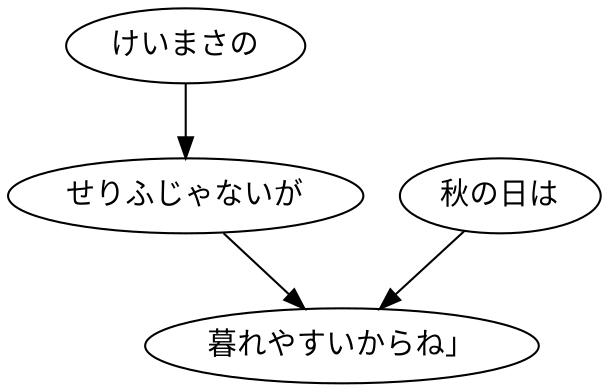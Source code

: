 digraph graph7754 {
	node0 [label="けいまさの"];
	node1 [label="せりふじゃないが"];
	node2 [label="秋の日は"];
	node3 [label="暮れやすいからね」"];
	node0 -> node1;
	node1 -> node3;
	node2 -> node3;
}
